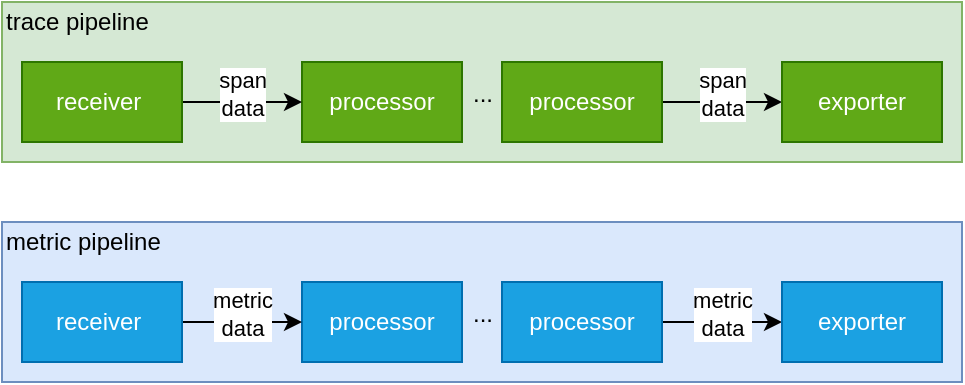 <mxfile version="21.2.9" type="github">
  <diagram name="Page-1" id="XZfoZHr2Z5F9dKNYOie7">
    <mxGraphModel dx="578" dy="358" grid="1" gridSize="10" guides="1" tooltips="1" connect="1" arrows="1" fold="1" page="1" pageScale="1" pageWidth="850" pageHeight="1100" math="0" shadow="0">
      <root>
        <mxCell id="0" />
        <mxCell id="1" parent="0" />
        <mxCell id="iraGcjiHwY1_i6Sb8XD3-27" value="" style="rounded=0;whiteSpace=wrap;html=1;fillColor=#dae8fc;strokeColor=#6c8ebf;" vertex="1" parent="1">
          <mxGeometry x="50" y="320" width="480" height="80" as="geometry" />
        </mxCell>
        <mxCell id="iraGcjiHwY1_i6Sb8XD3-26" value="" style="rounded=0;whiteSpace=wrap;html=1;fillColor=#d5e8d4;strokeColor=#82b366;" vertex="1" parent="1">
          <mxGeometry x="50" y="210" width="480" height="80" as="geometry" />
        </mxCell>
        <mxCell id="iraGcjiHwY1_i6Sb8XD3-2" value="processor" style="rounded=0;whiteSpace=wrap;html=1;fillColor=#60a917;fontColor=#ffffff;strokeColor=#2D7600;" vertex="1" parent="1">
          <mxGeometry x="200" y="240" width="80" height="40" as="geometry" />
        </mxCell>
        <mxCell id="iraGcjiHwY1_i6Sb8XD3-12" style="edgeStyle=orthogonalEdgeStyle;rounded=0;orthogonalLoop=1;jettySize=auto;html=1;exitX=1;exitY=0.5;exitDx=0;exitDy=0;entryX=0;entryY=0.5;entryDx=0;entryDy=0;" edge="1" parent="1" source="iraGcjiHwY1_i6Sb8XD3-5" target="iraGcjiHwY1_i6Sb8XD3-11">
          <mxGeometry relative="1" as="geometry">
            <Array as="points">
              <mxPoint x="420" y="260" />
              <mxPoint x="420" y="260" />
            </Array>
          </mxGeometry>
        </mxCell>
        <mxCell id="iraGcjiHwY1_i6Sb8XD3-5" value="processor" style="rounded=0;whiteSpace=wrap;html=1;fillColor=#60a917;fontColor=#ffffff;strokeColor=#2D7600;" vertex="1" parent="1">
          <mxGeometry x="300" y="240" width="80" height="40" as="geometry" />
        </mxCell>
        <mxCell id="iraGcjiHwY1_i6Sb8XD3-6" value="..." style="text;html=1;align=center;verticalAlign=middle;resizable=0;points=[];autosize=1;strokeColor=none;fillColor=none;" vertex="1" parent="1">
          <mxGeometry x="275" y="241" width="30" height="30" as="geometry" />
        </mxCell>
        <mxCell id="iraGcjiHwY1_i6Sb8XD3-9" style="edgeStyle=orthogonalEdgeStyle;rounded=0;orthogonalLoop=1;jettySize=auto;html=1;exitX=1;exitY=0.5;exitDx=0;exitDy=0;entryX=0;entryY=0.5;entryDx=0;entryDy=0;" edge="1" parent="1" source="iraGcjiHwY1_i6Sb8XD3-8" target="iraGcjiHwY1_i6Sb8XD3-2">
          <mxGeometry relative="1" as="geometry">
            <Array as="points">
              <mxPoint x="180" y="260" />
            </Array>
          </mxGeometry>
        </mxCell>
        <mxCell id="iraGcjiHwY1_i6Sb8XD3-15" value="span&lt;br&gt;data" style="edgeLabel;html=1;align=center;verticalAlign=middle;resizable=0;points=[];" vertex="1" connectable="0" parent="iraGcjiHwY1_i6Sb8XD3-9">
          <mxGeometry x="-0.398" relative="1" as="geometry">
            <mxPoint x="12" y="-4" as="offset" />
          </mxGeometry>
        </mxCell>
        <mxCell id="iraGcjiHwY1_i6Sb8XD3-8" value="receiver&amp;nbsp;" style="rounded=0;whiteSpace=wrap;html=1;fillColor=#60a917;fontColor=#ffffff;strokeColor=#2D7600;" vertex="1" parent="1">
          <mxGeometry x="60" y="240" width="80" height="40" as="geometry" />
        </mxCell>
        <mxCell id="iraGcjiHwY1_i6Sb8XD3-11" value="exporter" style="rounded=0;whiteSpace=wrap;html=1;fillColor=#60a917;fontColor=#ffffff;strokeColor=#2D7600;" vertex="1" parent="1">
          <mxGeometry x="440" y="240" width="80" height="40" as="geometry" />
        </mxCell>
        <mxCell id="iraGcjiHwY1_i6Sb8XD3-16" value="span&lt;br&gt;data" style="edgeLabel;html=1;align=center;verticalAlign=middle;resizable=0;points=[];" vertex="1" connectable="0" parent="1">
          <mxGeometry x="410.002" y="256" as="geometry" />
        </mxCell>
        <mxCell id="iraGcjiHwY1_i6Sb8XD3-17" value="processor" style="rounded=0;whiteSpace=wrap;html=1;fillColor=#1ba1e2;fontColor=#ffffff;strokeColor=#006EAF;" vertex="1" parent="1">
          <mxGeometry x="200" y="350" width="80" height="40" as="geometry" />
        </mxCell>
        <mxCell id="iraGcjiHwY1_i6Sb8XD3-18" style="edgeStyle=orthogonalEdgeStyle;rounded=0;orthogonalLoop=1;jettySize=auto;html=1;exitX=1;exitY=0.5;exitDx=0;exitDy=0;entryX=0;entryY=0.5;entryDx=0;entryDy=0;" edge="1" parent="1" source="iraGcjiHwY1_i6Sb8XD3-19" target="iraGcjiHwY1_i6Sb8XD3-24">
          <mxGeometry relative="1" as="geometry">
            <Array as="points">
              <mxPoint x="420" y="370" />
              <mxPoint x="420" y="370" />
            </Array>
          </mxGeometry>
        </mxCell>
        <mxCell id="iraGcjiHwY1_i6Sb8XD3-19" value="processor" style="rounded=0;whiteSpace=wrap;html=1;fillColor=#1ba1e2;fontColor=#ffffff;strokeColor=#006EAF;" vertex="1" parent="1">
          <mxGeometry x="300" y="350" width="80" height="40" as="geometry" />
        </mxCell>
        <mxCell id="iraGcjiHwY1_i6Sb8XD3-20" value="..." style="text;html=1;align=center;verticalAlign=middle;resizable=0;points=[];autosize=1;strokeColor=none;fillColor=none;" vertex="1" parent="1">
          <mxGeometry x="275" y="351" width="30" height="30" as="geometry" />
        </mxCell>
        <mxCell id="iraGcjiHwY1_i6Sb8XD3-21" style="edgeStyle=orthogonalEdgeStyle;rounded=0;orthogonalLoop=1;jettySize=auto;html=1;exitX=1;exitY=0.5;exitDx=0;exitDy=0;entryX=0;entryY=0.5;entryDx=0;entryDy=0;" edge="1" parent="1" source="iraGcjiHwY1_i6Sb8XD3-23" target="iraGcjiHwY1_i6Sb8XD3-17">
          <mxGeometry relative="1" as="geometry">
            <Array as="points">
              <mxPoint x="180" y="370" />
            </Array>
          </mxGeometry>
        </mxCell>
        <mxCell id="iraGcjiHwY1_i6Sb8XD3-22" value="metric&lt;br&gt;data" style="edgeLabel;html=1;align=center;verticalAlign=middle;resizable=0;points=[];" vertex="1" connectable="0" parent="iraGcjiHwY1_i6Sb8XD3-21">
          <mxGeometry x="-0.398" relative="1" as="geometry">
            <mxPoint x="12" y="-4" as="offset" />
          </mxGeometry>
        </mxCell>
        <mxCell id="iraGcjiHwY1_i6Sb8XD3-23" value="receiver&amp;nbsp;" style="rounded=0;whiteSpace=wrap;html=1;fillColor=#1ba1e2;fontColor=#ffffff;strokeColor=#006EAF;" vertex="1" parent="1">
          <mxGeometry x="60" y="350" width="80" height="40" as="geometry" />
        </mxCell>
        <mxCell id="iraGcjiHwY1_i6Sb8XD3-24" value="exporter" style="rounded=0;whiteSpace=wrap;html=1;fillColor=#1ba1e2;fontColor=#ffffff;strokeColor=#006EAF;" vertex="1" parent="1">
          <mxGeometry x="440" y="350" width="80" height="40" as="geometry" />
        </mxCell>
        <mxCell id="iraGcjiHwY1_i6Sb8XD3-25" value="metric&lt;br&gt;data" style="edgeLabel;html=1;align=center;verticalAlign=middle;resizable=0;points=[];" vertex="1" connectable="0" parent="1">
          <mxGeometry x="410.002" y="366" as="geometry" />
        </mxCell>
        <mxCell id="iraGcjiHwY1_i6Sb8XD3-28" value="trace pipeline" style="text;html=1;strokeColor=none;fillColor=none;align=left;verticalAlign=middle;whiteSpace=wrap;rounded=0;" vertex="1" parent="1">
          <mxGeometry x="50" y="210" width="100" height="20" as="geometry" />
        </mxCell>
        <mxCell id="iraGcjiHwY1_i6Sb8XD3-30" value="metric pipeline" style="text;html=1;strokeColor=none;fillColor=none;align=left;verticalAlign=middle;whiteSpace=wrap;rounded=0;" vertex="1" parent="1">
          <mxGeometry x="50" y="320" width="100" height="20" as="geometry" />
        </mxCell>
      </root>
    </mxGraphModel>
  </diagram>
</mxfile>
